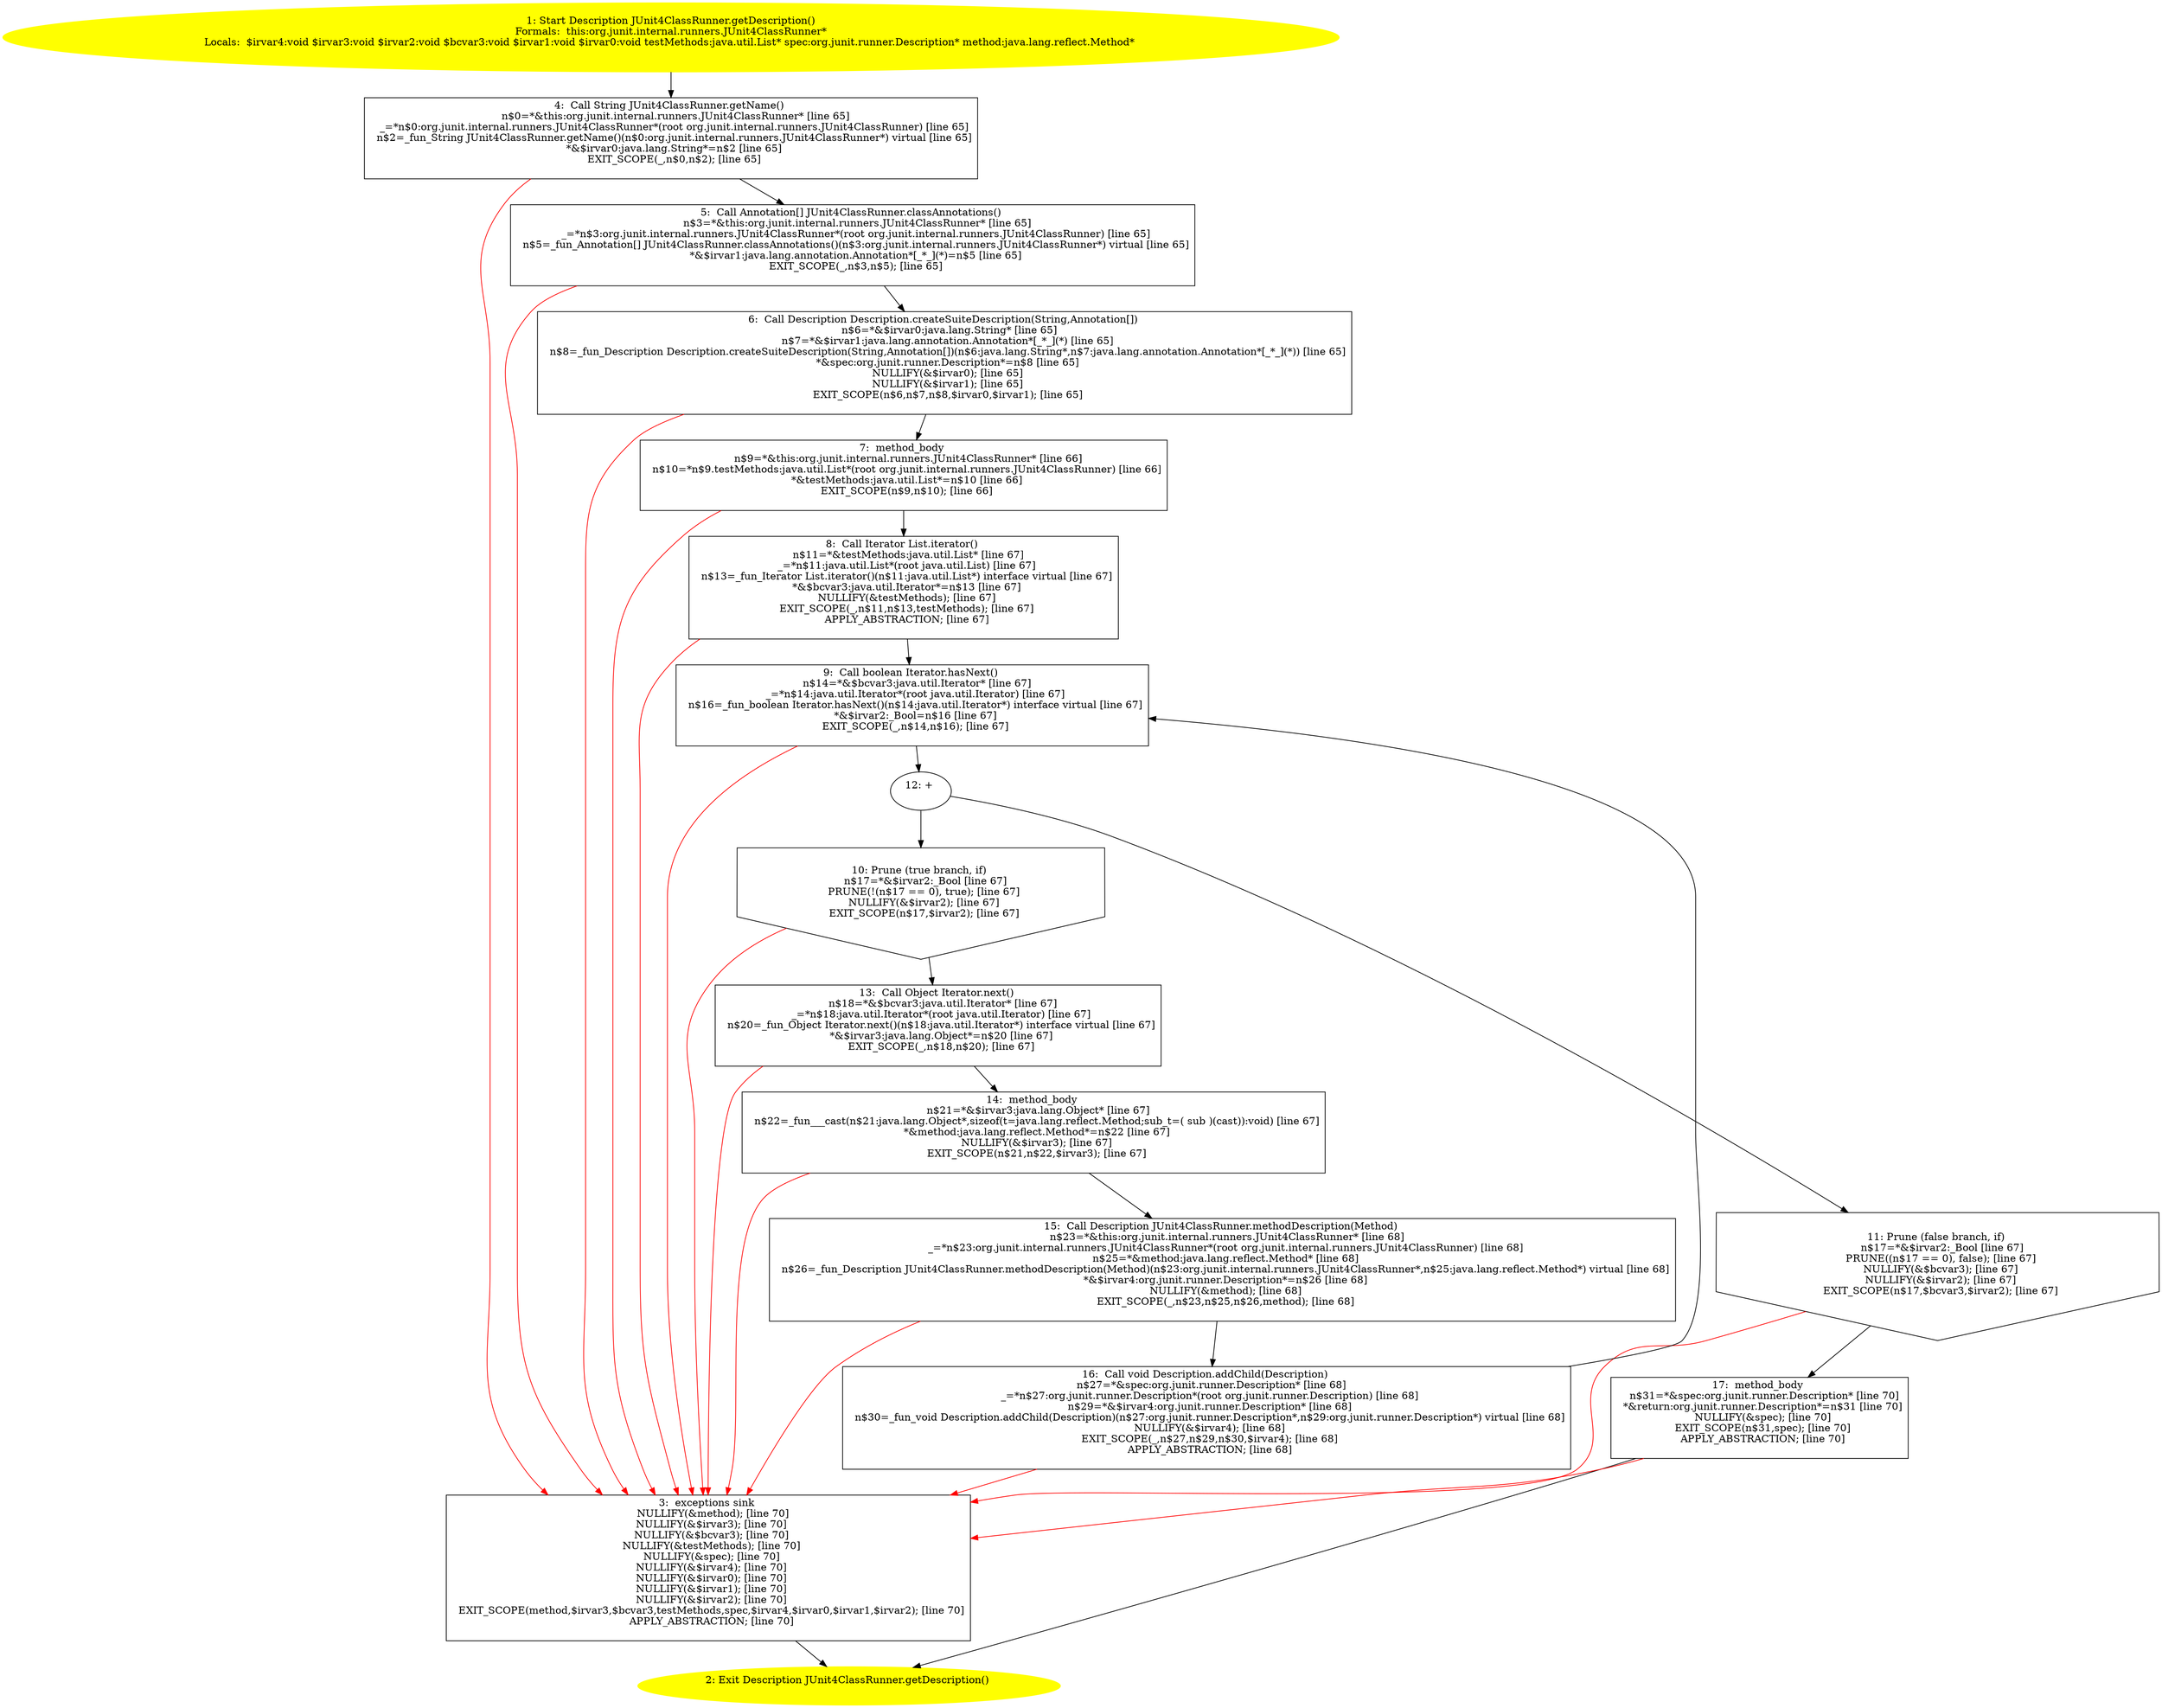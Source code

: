 /* @generated */
digraph cfg {
"org.junit.internal.runners.JUnit4ClassRunner.getDescription():org.junit.runner.Description.8ca231a9595ae91dbc6a764c21f5ba2d_1" [label="1: Start Description JUnit4ClassRunner.getDescription()\nFormals:  this:org.junit.internal.runners.JUnit4ClassRunner*\nLocals:  $irvar4:void $irvar3:void $irvar2:void $bcvar3:void $irvar1:void $irvar0:void testMethods:java.util.List* spec:org.junit.runner.Description* method:java.lang.reflect.Method* \n  " color=yellow style=filled]
	

	 "org.junit.internal.runners.JUnit4ClassRunner.getDescription():org.junit.runner.Description.8ca231a9595ae91dbc6a764c21f5ba2d_1" -> "org.junit.internal.runners.JUnit4ClassRunner.getDescription():org.junit.runner.Description.8ca231a9595ae91dbc6a764c21f5ba2d_4" ;
"org.junit.internal.runners.JUnit4ClassRunner.getDescription():org.junit.runner.Description.8ca231a9595ae91dbc6a764c21f5ba2d_2" [label="2: Exit Description JUnit4ClassRunner.getDescription() \n  " color=yellow style=filled]
	

"org.junit.internal.runners.JUnit4ClassRunner.getDescription():org.junit.runner.Description.8ca231a9595ae91dbc6a764c21f5ba2d_3" [label="3:  exceptions sink \n   NULLIFY(&method); [line 70]\n  NULLIFY(&$irvar3); [line 70]\n  NULLIFY(&$bcvar3); [line 70]\n  NULLIFY(&testMethods); [line 70]\n  NULLIFY(&spec); [line 70]\n  NULLIFY(&$irvar4); [line 70]\n  NULLIFY(&$irvar0); [line 70]\n  NULLIFY(&$irvar1); [line 70]\n  NULLIFY(&$irvar2); [line 70]\n  EXIT_SCOPE(method,$irvar3,$bcvar3,testMethods,spec,$irvar4,$irvar0,$irvar1,$irvar2); [line 70]\n  APPLY_ABSTRACTION; [line 70]\n " shape="box"]
	

	 "org.junit.internal.runners.JUnit4ClassRunner.getDescription():org.junit.runner.Description.8ca231a9595ae91dbc6a764c21f5ba2d_3" -> "org.junit.internal.runners.JUnit4ClassRunner.getDescription():org.junit.runner.Description.8ca231a9595ae91dbc6a764c21f5ba2d_2" ;
"org.junit.internal.runners.JUnit4ClassRunner.getDescription():org.junit.runner.Description.8ca231a9595ae91dbc6a764c21f5ba2d_4" [label="4:  Call String JUnit4ClassRunner.getName() \n   n$0=*&this:org.junit.internal.runners.JUnit4ClassRunner* [line 65]\n  _=*n$0:org.junit.internal.runners.JUnit4ClassRunner*(root org.junit.internal.runners.JUnit4ClassRunner) [line 65]\n  n$2=_fun_String JUnit4ClassRunner.getName()(n$0:org.junit.internal.runners.JUnit4ClassRunner*) virtual [line 65]\n  *&$irvar0:java.lang.String*=n$2 [line 65]\n  EXIT_SCOPE(_,n$0,n$2); [line 65]\n " shape="box"]
	

	 "org.junit.internal.runners.JUnit4ClassRunner.getDescription():org.junit.runner.Description.8ca231a9595ae91dbc6a764c21f5ba2d_4" -> "org.junit.internal.runners.JUnit4ClassRunner.getDescription():org.junit.runner.Description.8ca231a9595ae91dbc6a764c21f5ba2d_5" ;
	 "org.junit.internal.runners.JUnit4ClassRunner.getDescription():org.junit.runner.Description.8ca231a9595ae91dbc6a764c21f5ba2d_4" -> "org.junit.internal.runners.JUnit4ClassRunner.getDescription():org.junit.runner.Description.8ca231a9595ae91dbc6a764c21f5ba2d_3" [color="red" ];
"org.junit.internal.runners.JUnit4ClassRunner.getDescription():org.junit.runner.Description.8ca231a9595ae91dbc6a764c21f5ba2d_5" [label="5:  Call Annotation[] JUnit4ClassRunner.classAnnotations() \n   n$3=*&this:org.junit.internal.runners.JUnit4ClassRunner* [line 65]\n  _=*n$3:org.junit.internal.runners.JUnit4ClassRunner*(root org.junit.internal.runners.JUnit4ClassRunner) [line 65]\n  n$5=_fun_Annotation[] JUnit4ClassRunner.classAnnotations()(n$3:org.junit.internal.runners.JUnit4ClassRunner*) virtual [line 65]\n  *&$irvar1:java.lang.annotation.Annotation*[_*_](*)=n$5 [line 65]\n  EXIT_SCOPE(_,n$3,n$5); [line 65]\n " shape="box"]
	

	 "org.junit.internal.runners.JUnit4ClassRunner.getDescription():org.junit.runner.Description.8ca231a9595ae91dbc6a764c21f5ba2d_5" -> "org.junit.internal.runners.JUnit4ClassRunner.getDescription():org.junit.runner.Description.8ca231a9595ae91dbc6a764c21f5ba2d_6" ;
	 "org.junit.internal.runners.JUnit4ClassRunner.getDescription():org.junit.runner.Description.8ca231a9595ae91dbc6a764c21f5ba2d_5" -> "org.junit.internal.runners.JUnit4ClassRunner.getDescription():org.junit.runner.Description.8ca231a9595ae91dbc6a764c21f5ba2d_3" [color="red" ];
"org.junit.internal.runners.JUnit4ClassRunner.getDescription():org.junit.runner.Description.8ca231a9595ae91dbc6a764c21f5ba2d_6" [label="6:  Call Description Description.createSuiteDescription(String,Annotation[]) \n   n$6=*&$irvar0:java.lang.String* [line 65]\n  n$7=*&$irvar1:java.lang.annotation.Annotation*[_*_](*) [line 65]\n  n$8=_fun_Description Description.createSuiteDescription(String,Annotation[])(n$6:java.lang.String*,n$7:java.lang.annotation.Annotation*[_*_](*)) [line 65]\n  *&spec:org.junit.runner.Description*=n$8 [line 65]\n  NULLIFY(&$irvar0); [line 65]\n  NULLIFY(&$irvar1); [line 65]\n  EXIT_SCOPE(n$6,n$7,n$8,$irvar0,$irvar1); [line 65]\n " shape="box"]
	

	 "org.junit.internal.runners.JUnit4ClassRunner.getDescription():org.junit.runner.Description.8ca231a9595ae91dbc6a764c21f5ba2d_6" -> "org.junit.internal.runners.JUnit4ClassRunner.getDescription():org.junit.runner.Description.8ca231a9595ae91dbc6a764c21f5ba2d_7" ;
	 "org.junit.internal.runners.JUnit4ClassRunner.getDescription():org.junit.runner.Description.8ca231a9595ae91dbc6a764c21f5ba2d_6" -> "org.junit.internal.runners.JUnit4ClassRunner.getDescription():org.junit.runner.Description.8ca231a9595ae91dbc6a764c21f5ba2d_3" [color="red" ];
"org.junit.internal.runners.JUnit4ClassRunner.getDescription():org.junit.runner.Description.8ca231a9595ae91dbc6a764c21f5ba2d_7" [label="7:  method_body \n   n$9=*&this:org.junit.internal.runners.JUnit4ClassRunner* [line 66]\n  n$10=*n$9.testMethods:java.util.List*(root org.junit.internal.runners.JUnit4ClassRunner) [line 66]\n  *&testMethods:java.util.List*=n$10 [line 66]\n  EXIT_SCOPE(n$9,n$10); [line 66]\n " shape="box"]
	

	 "org.junit.internal.runners.JUnit4ClassRunner.getDescription():org.junit.runner.Description.8ca231a9595ae91dbc6a764c21f5ba2d_7" -> "org.junit.internal.runners.JUnit4ClassRunner.getDescription():org.junit.runner.Description.8ca231a9595ae91dbc6a764c21f5ba2d_8" ;
	 "org.junit.internal.runners.JUnit4ClassRunner.getDescription():org.junit.runner.Description.8ca231a9595ae91dbc6a764c21f5ba2d_7" -> "org.junit.internal.runners.JUnit4ClassRunner.getDescription():org.junit.runner.Description.8ca231a9595ae91dbc6a764c21f5ba2d_3" [color="red" ];
"org.junit.internal.runners.JUnit4ClassRunner.getDescription():org.junit.runner.Description.8ca231a9595ae91dbc6a764c21f5ba2d_8" [label="8:  Call Iterator List.iterator() \n   n$11=*&testMethods:java.util.List* [line 67]\n  _=*n$11:java.util.List*(root java.util.List) [line 67]\n  n$13=_fun_Iterator List.iterator()(n$11:java.util.List*) interface virtual [line 67]\n  *&$bcvar3:java.util.Iterator*=n$13 [line 67]\n  NULLIFY(&testMethods); [line 67]\n  EXIT_SCOPE(_,n$11,n$13,testMethods); [line 67]\n  APPLY_ABSTRACTION; [line 67]\n " shape="box"]
	

	 "org.junit.internal.runners.JUnit4ClassRunner.getDescription():org.junit.runner.Description.8ca231a9595ae91dbc6a764c21f5ba2d_8" -> "org.junit.internal.runners.JUnit4ClassRunner.getDescription():org.junit.runner.Description.8ca231a9595ae91dbc6a764c21f5ba2d_9" ;
	 "org.junit.internal.runners.JUnit4ClassRunner.getDescription():org.junit.runner.Description.8ca231a9595ae91dbc6a764c21f5ba2d_8" -> "org.junit.internal.runners.JUnit4ClassRunner.getDescription():org.junit.runner.Description.8ca231a9595ae91dbc6a764c21f5ba2d_3" [color="red" ];
"org.junit.internal.runners.JUnit4ClassRunner.getDescription():org.junit.runner.Description.8ca231a9595ae91dbc6a764c21f5ba2d_9" [label="9:  Call boolean Iterator.hasNext() \n   n$14=*&$bcvar3:java.util.Iterator* [line 67]\n  _=*n$14:java.util.Iterator*(root java.util.Iterator) [line 67]\n  n$16=_fun_boolean Iterator.hasNext()(n$14:java.util.Iterator*) interface virtual [line 67]\n  *&$irvar2:_Bool=n$16 [line 67]\n  EXIT_SCOPE(_,n$14,n$16); [line 67]\n " shape="box"]
	

	 "org.junit.internal.runners.JUnit4ClassRunner.getDescription():org.junit.runner.Description.8ca231a9595ae91dbc6a764c21f5ba2d_9" -> "org.junit.internal.runners.JUnit4ClassRunner.getDescription():org.junit.runner.Description.8ca231a9595ae91dbc6a764c21f5ba2d_12" ;
	 "org.junit.internal.runners.JUnit4ClassRunner.getDescription():org.junit.runner.Description.8ca231a9595ae91dbc6a764c21f5ba2d_9" -> "org.junit.internal.runners.JUnit4ClassRunner.getDescription():org.junit.runner.Description.8ca231a9595ae91dbc6a764c21f5ba2d_3" [color="red" ];
"org.junit.internal.runners.JUnit4ClassRunner.getDescription():org.junit.runner.Description.8ca231a9595ae91dbc6a764c21f5ba2d_10" [label="10: Prune (true branch, if) \n   n$17=*&$irvar2:_Bool [line 67]\n  PRUNE(!(n$17 == 0), true); [line 67]\n  NULLIFY(&$irvar2); [line 67]\n  EXIT_SCOPE(n$17,$irvar2); [line 67]\n " shape="invhouse"]
	

	 "org.junit.internal.runners.JUnit4ClassRunner.getDescription():org.junit.runner.Description.8ca231a9595ae91dbc6a764c21f5ba2d_10" -> "org.junit.internal.runners.JUnit4ClassRunner.getDescription():org.junit.runner.Description.8ca231a9595ae91dbc6a764c21f5ba2d_13" ;
	 "org.junit.internal.runners.JUnit4ClassRunner.getDescription():org.junit.runner.Description.8ca231a9595ae91dbc6a764c21f5ba2d_10" -> "org.junit.internal.runners.JUnit4ClassRunner.getDescription():org.junit.runner.Description.8ca231a9595ae91dbc6a764c21f5ba2d_3" [color="red" ];
"org.junit.internal.runners.JUnit4ClassRunner.getDescription():org.junit.runner.Description.8ca231a9595ae91dbc6a764c21f5ba2d_11" [label="11: Prune (false branch, if) \n   n$17=*&$irvar2:_Bool [line 67]\n  PRUNE((n$17 == 0), false); [line 67]\n  NULLIFY(&$bcvar3); [line 67]\n  NULLIFY(&$irvar2); [line 67]\n  EXIT_SCOPE(n$17,$bcvar3,$irvar2); [line 67]\n " shape="invhouse"]
	

	 "org.junit.internal.runners.JUnit4ClassRunner.getDescription():org.junit.runner.Description.8ca231a9595ae91dbc6a764c21f5ba2d_11" -> "org.junit.internal.runners.JUnit4ClassRunner.getDescription():org.junit.runner.Description.8ca231a9595ae91dbc6a764c21f5ba2d_17" ;
	 "org.junit.internal.runners.JUnit4ClassRunner.getDescription():org.junit.runner.Description.8ca231a9595ae91dbc6a764c21f5ba2d_11" -> "org.junit.internal.runners.JUnit4ClassRunner.getDescription():org.junit.runner.Description.8ca231a9595ae91dbc6a764c21f5ba2d_3" [color="red" ];
"org.junit.internal.runners.JUnit4ClassRunner.getDescription():org.junit.runner.Description.8ca231a9595ae91dbc6a764c21f5ba2d_12" [label="12: + \n  " ]
	

	 "org.junit.internal.runners.JUnit4ClassRunner.getDescription():org.junit.runner.Description.8ca231a9595ae91dbc6a764c21f5ba2d_12" -> "org.junit.internal.runners.JUnit4ClassRunner.getDescription():org.junit.runner.Description.8ca231a9595ae91dbc6a764c21f5ba2d_10" ;
	 "org.junit.internal.runners.JUnit4ClassRunner.getDescription():org.junit.runner.Description.8ca231a9595ae91dbc6a764c21f5ba2d_12" -> "org.junit.internal.runners.JUnit4ClassRunner.getDescription():org.junit.runner.Description.8ca231a9595ae91dbc6a764c21f5ba2d_11" ;
"org.junit.internal.runners.JUnit4ClassRunner.getDescription():org.junit.runner.Description.8ca231a9595ae91dbc6a764c21f5ba2d_13" [label="13:  Call Object Iterator.next() \n   n$18=*&$bcvar3:java.util.Iterator* [line 67]\n  _=*n$18:java.util.Iterator*(root java.util.Iterator) [line 67]\n  n$20=_fun_Object Iterator.next()(n$18:java.util.Iterator*) interface virtual [line 67]\n  *&$irvar3:java.lang.Object*=n$20 [line 67]\n  EXIT_SCOPE(_,n$18,n$20); [line 67]\n " shape="box"]
	

	 "org.junit.internal.runners.JUnit4ClassRunner.getDescription():org.junit.runner.Description.8ca231a9595ae91dbc6a764c21f5ba2d_13" -> "org.junit.internal.runners.JUnit4ClassRunner.getDescription():org.junit.runner.Description.8ca231a9595ae91dbc6a764c21f5ba2d_14" ;
	 "org.junit.internal.runners.JUnit4ClassRunner.getDescription():org.junit.runner.Description.8ca231a9595ae91dbc6a764c21f5ba2d_13" -> "org.junit.internal.runners.JUnit4ClassRunner.getDescription():org.junit.runner.Description.8ca231a9595ae91dbc6a764c21f5ba2d_3" [color="red" ];
"org.junit.internal.runners.JUnit4ClassRunner.getDescription():org.junit.runner.Description.8ca231a9595ae91dbc6a764c21f5ba2d_14" [label="14:  method_body \n   n$21=*&$irvar3:java.lang.Object* [line 67]\n  n$22=_fun___cast(n$21:java.lang.Object*,sizeof(t=java.lang.reflect.Method;sub_t=( sub )(cast)):void) [line 67]\n  *&method:java.lang.reflect.Method*=n$22 [line 67]\n  NULLIFY(&$irvar3); [line 67]\n  EXIT_SCOPE(n$21,n$22,$irvar3); [line 67]\n " shape="box"]
	

	 "org.junit.internal.runners.JUnit4ClassRunner.getDescription():org.junit.runner.Description.8ca231a9595ae91dbc6a764c21f5ba2d_14" -> "org.junit.internal.runners.JUnit4ClassRunner.getDescription():org.junit.runner.Description.8ca231a9595ae91dbc6a764c21f5ba2d_15" ;
	 "org.junit.internal.runners.JUnit4ClassRunner.getDescription():org.junit.runner.Description.8ca231a9595ae91dbc6a764c21f5ba2d_14" -> "org.junit.internal.runners.JUnit4ClassRunner.getDescription():org.junit.runner.Description.8ca231a9595ae91dbc6a764c21f5ba2d_3" [color="red" ];
"org.junit.internal.runners.JUnit4ClassRunner.getDescription():org.junit.runner.Description.8ca231a9595ae91dbc6a764c21f5ba2d_15" [label="15:  Call Description JUnit4ClassRunner.methodDescription(Method) \n   n$23=*&this:org.junit.internal.runners.JUnit4ClassRunner* [line 68]\n  _=*n$23:org.junit.internal.runners.JUnit4ClassRunner*(root org.junit.internal.runners.JUnit4ClassRunner) [line 68]\n  n$25=*&method:java.lang.reflect.Method* [line 68]\n  n$26=_fun_Description JUnit4ClassRunner.methodDescription(Method)(n$23:org.junit.internal.runners.JUnit4ClassRunner*,n$25:java.lang.reflect.Method*) virtual [line 68]\n  *&$irvar4:org.junit.runner.Description*=n$26 [line 68]\n  NULLIFY(&method); [line 68]\n  EXIT_SCOPE(_,n$23,n$25,n$26,method); [line 68]\n " shape="box"]
	

	 "org.junit.internal.runners.JUnit4ClassRunner.getDescription():org.junit.runner.Description.8ca231a9595ae91dbc6a764c21f5ba2d_15" -> "org.junit.internal.runners.JUnit4ClassRunner.getDescription():org.junit.runner.Description.8ca231a9595ae91dbc6a764c21f5ba2d_16" ;
	 "org.junit.internal.runners.JUnit4ClassRunner.getDescription():org.junit.runner.Description.8ca231a9595ae91dbc6a764c21f5ba2d_15" -> "org.junit.internal.runners.JUnit4ClassRunner.getDescription():org.junit.runner.Description.8ca231a9595ae91dbc6a764c21f5ba2d_3" [color="red" ];
"org.junit.internal.runners.JUnit4ClassRunner.getDescription():org.junit.runner.Description.8ca231a9595ae91dbc6a764c21f5ba2d_16" [label="16:  Call void Description.addChild(Description) \n   n$27=*&spec:org.junit.runner.Description* [line 68]\n  _=*n$27:org.junit.runner.Description*(root org.junit.runner.Description) [line 68]\n  n$29=*&$irvar4:org.junit.runner.Description* [line 68]\n  n$30=_fun_void Description.addChild(Description)(n$27:org.junit.runner.Description*,n$29:org.junit.runner.Description*) virtual [line 68]\n  NULLIFY(&$irvar4); [line 68]\n  EXIT_SCOPE(_,n$27,n$29,n$30,$irvar4); [line 68]\n  APPLY_ABSTRACTION; [line 68]\n " shape="box"]
	

	 "org.junit.internal.runners.JUnit4ClassRunner.getDescription():org.junit.runner.Description.8ca231a9595ae91dbc6a764c21f5ba2d_16" -> "org.junit.internal.runners.JUnit4ClassRunner.getDescription():org.junit.runner.Description.8ca231a9595ae91dbc6a764c21f5ba2d_9" ;
	 "org.junit.internal.runners.JUnit4ClassRunner.getDescription():org.junit.runner.Description.8ca231a9595ae91dbc6a764c21f5ba2d_16" -> "org.junit.internal.runners.JUnit4ClassRunner.getDescription():org.junit.runner.Description.8ca231a9595ae91dbc6a764c21f5ba2d_3" [color="red" ];
"org.junit.internal.runners.JUnit4ClassRunner.getDescription():org.junit.runner.Description.8ca231a9595ae91dbc6a764c21f5ba2d_17" [label="17:  method_body \n   n$31=*&spec:org.junit.runner.Description* [line 70]\n  *&return:org.junit.runner.Description*=n$31 [line 70]\n  NULLIFY(&spec); [line 70]\n  EXIT_SCOPE(n$31,spec); [line 70]\n  APPLY_ABSTRACTION; [line 70]\n " shape="box"]
	

	 "org.junit.internal.runners.JUnit4ClassRunner.getDescription():org.junit.runner.Description.8ca231a9595ae91dbc6a764c21f5ba2d_17" -> "org.junit.internal.runners.JUnit4ClassRunner.getDescription():org.junit.runner.Description.8ca231a9595ae91dbc6a764c21f5ba2d_2" ;
	 "org.junit.internal.runners.JUnit4ClassRunner.getDescription():org.junit.runner.Description.8ca231a9595ae91dbc6a764c21f5ba2d_17" -> "org.junit.internal.runners.JUnit4ClassRunner.getDescription():org.junit.runner.Description.8ca231a9595ae91dbc6a764c21f5ba2d_3" [color="red" ];
}
